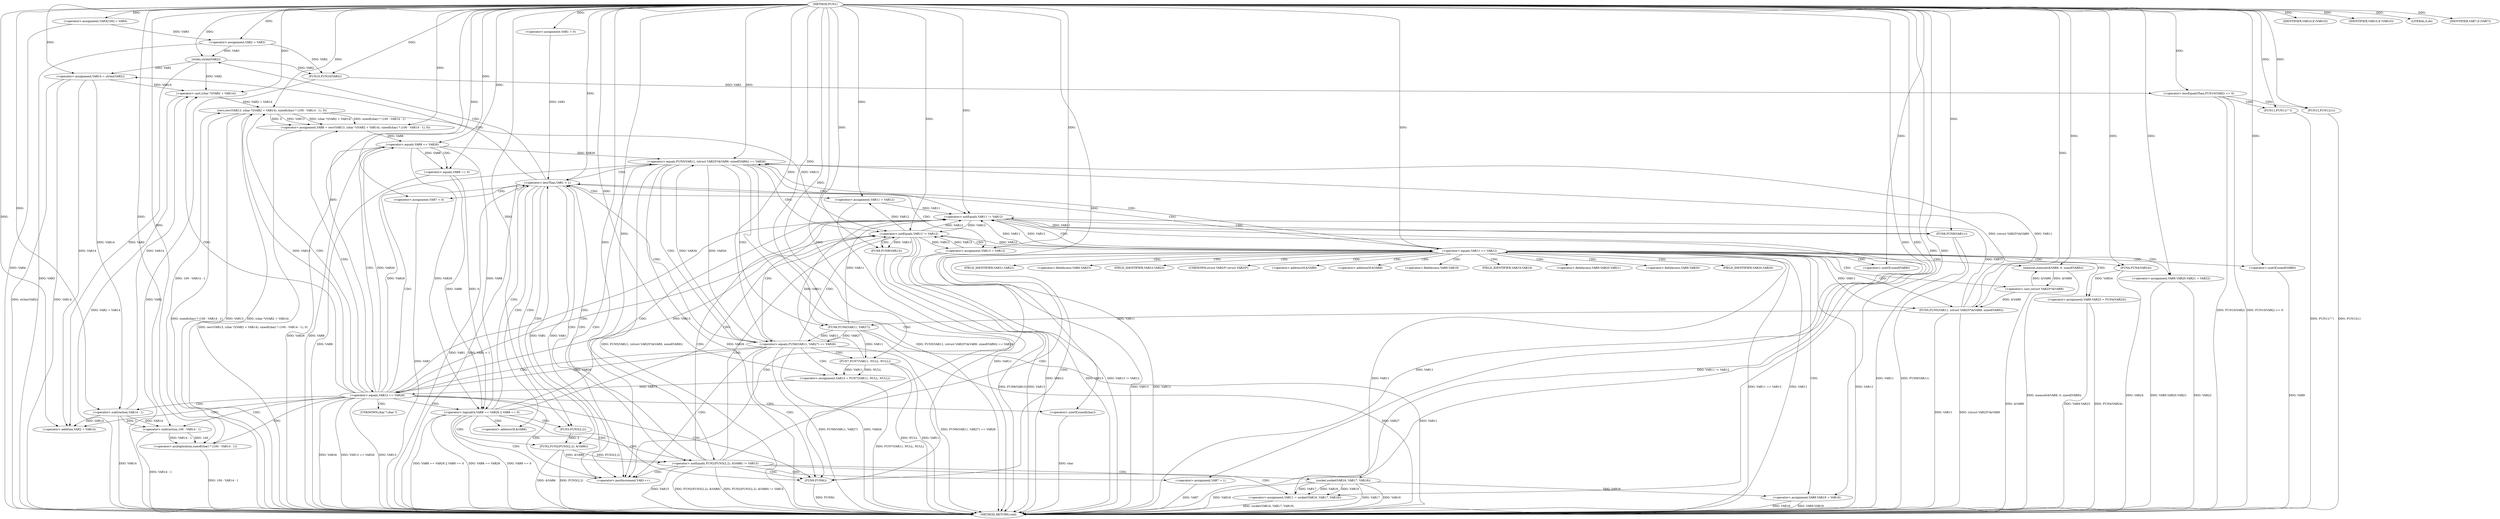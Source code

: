 digraph FUN1 {  
"1000100" [label = "(METHOD,FUN1)" ]
"1000291" [label = "(METHOD_RETURN,void)" ]
"1000105" [label = "(<operator>.assignment,VAR3[100] = VAR4)" ]
"1000108" [label = "(<operator>.assignment,VAR2 = VAR3)" ]
"1000112" [label = "(<operator>.assignment,VAR1 = 0)" ]
"1000115" [label = "(<operator>.lessThan,VAR1 < 1)" ]
"1000118" [label = "(<operator>.postIncrement,VAR1++)" ]
"1000124" [label = "(<operator>.assignment,VAR7 = 0)" ]
"1000131" [label = "(<operator>.assignment,VAR11 = VAR12)" ]
"1000135" [label = "(<operator>.assignment,VAR13 = VAR12)" ]
"1000139" [label = "(<operator>.assignment,VAR14 = strlen(VAR2))" ]
"1000141" [label = "(strlen,strlen(VAR2))" ]
"1000146" [label = "(<operator>.notEquals,FUN2(FUN3(2,2), &VAR6) != VAR15)" ]
"1000147" [label = "(FUN2,FUN2(FUN3(2,2), &VAR6))" ]
"1000148" [label = "(FUN3,FUN3(2,2))" ]
"1000156" [label = "(<operator>.assignment,VAR7 = 1)" ]
"1000159" [label = "(<operator>.assignment,VAR11 = socket(VAR16, VAR17, VAR18))" ]
"1000161" [label = "(socket,socket(VAR16, VAR17, VAR18))" ]
"1000166" [label = "(<operator>.equals,VAR11 == VAR12)" ]
"1000171" [label = "(memset,memset(&VAR9, 0, sizeof(VAR9)))" ]
"1000175" [label = "(<operator>.sizeOf,sizeof(VAR9))" ]
"1000177" [label = "(<operator>.assignment,VAR9.VAR19 = VAR16)" ]
"1000182" [label = "(<operator>.assignment,VAR9.VAR20.VAR21 = VAR22)" ]
"1000189" [label = "(<operator>.assignment,VAR9.VAR23 = FUN4(VAR24))" ]
"1000193" [label = "(FUN4,FUN4(VAR24))" ]
"1000196" [label = "(<operator>.equals,FUN5(VAR11, (struct VAR25*)&VAR9, sizeof(VAR9)) == VAR26)" ]
"1000197" [label = "(FUN5,FUN5(VAR11, (struct VAR25*)&VAR9, sizeof(VAR9)))" ]
"1000199" [label = "(<operator>.cast,(struct VAR25*)&VAR9)" ]
"1000203" [label = "(<operator>.sizeOf,sizeof(VAR9))" ]
"1000209" [label = "(<operator>.equals,FUN6(VAR11, VAR27) == VAR26)" ]
"1000210" [label = "(FUN6,FUN6(VAR11, VAR27))" ]
"1000216" [label = "(<operator>.assignment,VAR13 = FUN7(VAR11, NULL, NULL))" ]
"1000218" [label = "(FUN7,FUN7(VAR11, NULL, NULL))" ]
"1000223" [label = "(<operator>.equals,VAR13 == VAR26)" ]
"1000228" [label = "(<operator>.assignment,VAR8 = recv(VAR13, (char *)(VAR2 + VAR14), sizeof(char) * (100 - VAR14 - 1), 0))" ]
"1000230" [label = "(recv,recv(VAR13, (char *)(VAR2 + VAR14), sizeof(char) * (100 - VAR14 - 1), 0))" ]
"1000232" [label = "(<operator>.cast,(char *)(VAR2 + VAR14))" ]
"1000234" [label = "(<operator>.addition,VAR2 + VAR14)" ]
"1000237" [label = "(<operator>.multiplication,sizeof(char) * (100 - VAR14 - 1))" ]
"1000238" [label = "(<operator>.sizeOf,sizeof(char))" ]
"1000240" [label = "(<operator>.subtraction,100 - VAR14 - 1)" ]
"1000242" [label = "(<operator>.subtraction,VAR14 - 1)" ]
"1000247" [label = "(<operator>.logicalOr,VAR8 == VAR26 || VAR8 == 0)" ]
"1000248" [label = "(<operator>.equals,VAR8 == VAR26)" ]
"1000251" [label = "(<operator>.equals,VAR8 == 0)" ]
"1000257" [label = "(IDENTIFIER,VAR10,if (VAR10))" ]
"1000260" [label = "(IDENTIFIER,VAR10,if (VAR10))" ]
"1000262" [label = "(LITERAL,0,do)" ]
"1000264" [label = "(<operator>.notEquals,VAR11 != VAR12)" ]
"1000268" [label = "(FUN8,FUN8(VAR11))" ]
"1000271" [label = "(<operator>.notEquals,VAR13 != VAR12)" ]
"1000275" [label = "(FUN8,FUN8(VAR13))" ]
"1000278" [label = "(IDENTIFIER,VAR7,if (VAR7))" ]
"1000280" [label = "(FUN9,FUN9())" ]
"1000282" [label = "(<operator>.lessEqualsThan,FUN10(VAR2) <= 0)" ]
"1000283" [label = "(FUN10,FUN10(VAR2))" ]
"1000287" [label = "(FUN11,FUN11(\"\"))" ]
"1000289" [label = "(FUN12,FUN12(1))" ]
"1000151" [label = "(<operator>.addressOf,&VAR6)" ]
"1000172" [label = "(<operator>.addressOf,&VAR9)" ]
"1000178" [label = "(<operator>.fieldAccess,VAR9.VAR19)" ]
"1000180" [label = "(FIELD_IDENTIFIER,VAR19,VAR19)" ]
"1000183" [label = "(<operator>.fieldAccess,VAR9.VAR20.VAR21)" ]
"1000184" [label = "(<operator>.fieldAccess,VAR9.VAR20)" ]
"1000186" [label = "(FIELD_IDENTIFIER,VAR20,VAR20)" ]
"1000187" [label = "(FIELD_IDENTIFIER,VAR21,VAR21)" ]
"1000190" [label = "(<operator>.fieldAccess,VAR9.VAR23)" ]
"1000192" [label = "(FIELD_IDENTIFIER,VAR23,VAR23)" ]
"1000200" [label = "(UNKNOWN,struct VAR25*,struct VAR25*)" ]
"1000201" [label = "(<operator>.addressOf,&VAR9)" ]
"1000233" [label = "(UNKNOWN,char *,char *)" ]
  "1000223" -> "1000291"  [ label = "DDG: VAR26"] 
  "1000177" -> "1000291"  [ label = "DDG: VAR16"] 
  "1000147" -> "1000291"  [ label = "DDG: FUN3(2,2)"] 
  "1000146" -> "1000291"  [ label = "DDG: VAR15"] 
  "1000210" -> "1000291"  [ label = "DDG: VAR27"] 
  "1000196" -> "1000291"  [ label = "DDG: VAR26"] 
  "1000247" -> "1000291"  [ label = "DDG: VAR8 == VAR26"] 
  "1000182" -> "1000291"  [ label = "DDG: VAR22"] 
  "1000177" -> "1000291"  [ label = "DDG: VAR9.VAR19"] 
  "1000166" -> "1000291"  [ label = "DDG: VAR12"] 
  "1000161" -> "1000291"  [ label = "DDG: VAR18"] 
  "1000218" -> "1000291"  [ label = "DDG: NULL"] 
  "1000247" -> "1000291"  [ label = "DDG: VAR8 == 0"] 
  "1000124" -> "1000291"  [ label = "DDG: VAR7"] 
  "1000193" -> "1000291"  [ label = "DDG: VAR24"] 
  "1000199" -> "1000291"  [ label = "DDG: &VAR9"] 
  "1000223" -> "1000291"  [ label = "DDG: VAR13 == VAR26"] 
  "1000230" -> "1000291"  [ label = "DDG: sizeof(char) * (100 - VAR14 - 1)"] 
  "1000209" -> "1000291"  [ label = "DDG: FUN6(VAR11, VAR27) == VAR26"] 
  "1000282" -> "1000291"  [ label = "DDG: FUN10(VAR2) <= 0"] 
  "1000283" -> "1000291"  [ label = "DDG: VAR2"] 
  "1000209" -> "1000291"  [ label = "DDG: FUN6(VAR11, VAR27)"] 
  "1000105" -> "1000291"  [ label = "DDG: VAR4"] 
  "1000147" -> "1000291"  [ label = "DDG: &VAR6"] 
  "1000238" -> "1000291"  [ label = "DDG: char"] 
  "1000275" -> "1000291"  [ label = "DDG: FUN8(VAR13)"] 
  "1000280" -> "1000291"  [ label = "DDG: FUN9()"] 
  "1000189" -> "1000291"  [ label = "DDG: VAR9.VAR23"] 
  "1000156" -> "1000291"  [ label = "DDG: VAR7"] 
  "1000287" -> "1000291"  [ label = "DDG: FUN11(\"\")"] 
  "1000218" -> "1000291"  [ label = "DDG: VAR11"] 
  "1000237" -> "1000291"  [ label = "DDG: 100 - VAR14 - 1"] 
  "1000131" -> "1000291"  [ label = "DDG: VAR11"] 
  "1000139" -> "1000291"  [ label = "DDG: strlen(VAR2)"] 
  "1000139" -> "1000291"  [ label = "DDG: VAR14"] 
  "1000264" -> "1000291"  [ label = "DDG: VAR11"] 
  "1000268" -> "1000291"  [ label = "DDG: VAR11"] 
  "1000166" -> "1000291"  [ label = "DDG: VAR11 == VAR12"] 
  "1000268" -> "1000291"  [ label = "DDG: FUN8(VAR11)"] 
  "1000251" -> "1000291"  [ label = "DDG: VAR8"] 
  "1000166" -> "1000291"  [ label = "DDG: VAR11"] 
  "1000289" -> "1000291"  [ label = "DDG: FUN12(1)"] 
  "1000115" -> "1000291"  [ label = "DDG: VAR1 < 1"] 
  "1000264" -> "1000291"  [ label = "DDG: VAR11 != VAR12"] 
  "1000216" -> "1000291"  [ label = "DDG: FUN7(VAR11, NULL, NULL)"] 
  "1000230" -> "1000291"  [ label = "DDG: VAR13"] 
  "1000275" -> "1000291"  [ label = "DDG: VAR13"] 
  "1000196" -> "1000291"  [ label = "DDG: FUN5(VAR11, (struct VAR25*)&VAR9, sizeof(VAR9))"] 
  "1000197" -> "1000291"  [ label = "DDG: (struct VAR25*)&VAR9"] 
  "1000271" -> "1000291"  [ label = "DDG: VAR12"] 
  "1000230" -> "1000291"  [ label = "DDG: (char *)(VAR2 + VAR14)"] 
  "1000209" -> "1000291"  [ label = "DDG: VAR26"] 
  "1000189" -> "1000291"  [ label = "DDG: FUN4(VAR24)"] 
  "1000210" -> "1000291"  [ label = "DDG: VAR11"] 
  "1000108" -> "1000291"  [ label = "DDG: VAR3"] 
  "1000232" -> "1000291"  [ label = "DDG: VAR2 + VAR14"] 
  "1000228" -> "1000291"  [ label = "DDG: recv(VAR13, (char *)(VAR2 + VAR14), sizeof(char) * (100 - VAR14 - 1), 0)"] 
  "1000135" -> "1000291"  [ label = "DDG: VAR13"] 
  "1000240" -> "1000291"  [ label = "DDG: VAR14 - 1"] 
  "1000171" -> "1000291"  [ label = "DDG: memset(&VAR9, 0, sizeof(VAR9))"] 
  "1000248" -> "1000291"  [ label = "DDG: VAR26"] 
  "1000271" -> "1000291"  [ label = "DDG: VAR13"] 
  "1000161" -> "1000291"  [ label = "DDG: VAR17"] 
  "1000196" -> "1000291"  [ label = "DDG: FUN5(VAR11, (struct VAR25*)&VAR9, sizeof(VAR9)) == VAR26"] 
  "1000161" -> "1000291"  [ label = "DDG: VAR16"] 
  "1000282" -> "1000291"  [ label = "DDG: FUN10(VAR2)"] 
  "1000146" -> "1000291"  [ label = "DDG: FUN2(FUN3(2,2), &VAR6) != VAR15"] 
  "1000146" -> "1000291"  [ label = "DDG: FUN2(FUN3(2,2), &VAR6)"] 
  "1000159" -> "1000291"  [ label = "DDG: socket(VAR16, VAR17, VAR18)"] 
  "1000271" -> "1000291"  [ label = "DDG: VAR13 != VAR12"] 
  "1000115" -> "1000291"  [ label = "DDG: VAR1"] 
  "1000182" -> "1000291"  [ label = "DDG: VAR9.VAR20.VAR21"] 
  "1000135" -> "1000291"  [ label = "DDG: VAR12"] 
  "1000242" -> "1000291"  [ label = "DDG: VAR14"] 
  "1000247" -> "1000291"  [ label = "DDG: VAR8 == VAR26 || VAR8 == 0"] 
  "1000248" -> "1000291"  [ label = "DDG: VAR8"] 
  "1000223" -> "1000291"  [ label = "DDG: VAR13"] 
  "1000203" -> "1000291"  [ label = "DDG: VAR9"] 
  "1000197" -> "1000291"  [ label = "DDG: VAR11"] 
  "1000100" -> "1000105"  [ label = "DDG: "] 
  "1000105" -> "1000108"  [ label = "DDG: VAR3"] 
  "1000100" -> "1000108"  [ label = "DDG: "] 
  "1000100" -> "1000112"  [ label = "DDG: "] 
  "1000112" -> "1000115"  [ label = "DDG: VAR1"] 
  "1000118" -> "1000115"  [ label = "DDG: VAR1"] 
  "1000100" -> "1000115"  [ label = "DDG: "] 
  "1000115" -> "1000118"  [ label = "DDG: VAR1"] 
  "1000100" -> "1000118"  [ label = "DDG: "] 
  "1000100" -> "1000124"  [ label = "DDG: "] 
  "1000271" -> "1000131"  [ label = "DDG: VAR12"] 
  "1000100" -> "1000131"  [ label = "DDG: "] 
  "1000100" -> "1000135"  [ label = "DDG: "] 
  "1000271" -> "1000135"  [ label = "DDG: VAR12"] 
  "1000141" -> "1000139"  [ label = "DDG: VAR2"] 
  "1000100" -> "1000139"  [ label = "DDG: "] 
  "1000108" -> "1000141"  [ label = "DDG: VAR2"] 
  "1000100" -> "1000141"  [ label = "DDG: "] 
  "1000147" -> "1000146"  [ label = "DDG: FUN3(2,2)"] 
  "1000147" -> "1000146"  [ label = "DDG: &VAR6"] 
  "1000148" -> "1000147"  [ label = "DDG: 2"] 
  "1000100" -> "1000148"  [ label = "DDG: "] 
  "1000100" -> "1000146"  [ label = "DDG: "] 
  "1000100" -> "1000156"  [ label = "DDG: "] 
  "1000161" -> "1000159"  [ label = "DDG: VAR16"] 
  "1000161" -> "1000159"  [ label = "DDG: VAR17"] 
  "1000161" -> "1000159"  [ label = "DDG: VAR18"] 
  "1000100" -> "1000159"  [ label = "DDG: "] 
  "1000100" -> "1000161"  [ label = "DDG: "] 
  "1000159" -> "1000166"  [ label = "DDG: VAR11"] 
  "1000100" -> "1000166"  [ label = "DDG: "] 
  "1000271" -> "1000166"  [ label = "DDG: VAR12"] 
  "1000199" -> "1000171"  [ label = "DDG: &VAR9"] 
  "1000100" -> "1000171"  [ label = "DDG: "] 
  "1000100" -> "1000175"  [ label = "DDG: "] 
  "1000161" -> "1000177"  [ label = "DDG: VAR16"] 
  "1000100" -> "1000177"  [ label = "DDG: "] 
  "1000100" -> "1000182"  [ label = "DDG: "] 
  "1000193" -> "1000189"  [ label = "DDG: VAR24"] 
  "1000100" -> "1000193"  [ label = "DDG: "] 
  "1000197" -> "1000196"  [ label = "DDG: VAR11"] 
  "1000197" -> "1000196"  [ label = "DDG: (struct VAR25*)&VAR9"] 
  "1000166" -> "1000197"  [ label = "DDG: VAR11"] 
  "1000100" -> "1000197"  [ label = "DDG: "] 
  "1000199" -> "1000197"  [ label = "DDG: &VAR9"] 
  "1000171" -> "1000199"  [ label = "DDG: &VAR9"] 
  "1000100" -> "1000203"  [ label = "DDG: "] 
  "1000223" -> "1000196"  [ label = "DDG: VAR26"] 
  "1000209" -> "1000196"  [ label = "DDG: VAR26"] 
  "1000248" -> "1000196"  [ label = "DDG: VAR26"] 
  "1000100" -> "1000196"  [ label = "DDG: "] 
  "1000210" -> "1000209"  [ label = "DDG: VAR11"] 
  "1000210" -> "1000209"  [ label = "DDG: VAR27"] 
  "1000197" -> "1000210"  [ label = "DDG: VAR11"] 
  "1000100" -> "1000210"  [ label = "DDG: "] 
  "1000196" -> "1000209"  [ label = "DDG: VAR26"] 
  "1000100" -> "1000209"  [ label = "DDG: "] 
  "1000218" -> "1000216"  [ label = "DDG: VAR11"] 
  "1000218" -> "1000216"  [ label = "DDG: NULL"] 
  "1000100" -> "1000216"  [ label = "DDG: "] 
  "1000210" -> "1000218"  [ label = "DDG: VAR11"] 
  "1000100" -> "1000218"  [ label = "DDG: "] 
  "1000216" -> "1000223"  [ label = "DDG: VAR13"] 
  "1000100" -> "1000223"  [ label = "DDG: "] 
  "1000209" -> "1000223"  [ label = "DDG: VAR26"] 
  "1000230" -> "1000228"  [ label = "DDG: VAR13"] 
  "1000230" -> "1000228"  [ label = "DDG: (char *)(VAR2 + VAR14)"] 
  "1000230" -> "1000228"  [ label = "DDG: sizeof(char) * (100 - VAR14 - 1)"] 
  "1000230" -> "1000228"  [ label = "DDG: 0"] 
  "1000100" -> "1000228"  [ label = "DDG: "] 
  "1000223" -> "1000230"  [ label = "DDG: VAR13"] 
  "1000100" -> "1000230"  [ label = "DDG: "] 
  "1000232" -> "1000230"  [ label = "DDG: VAR2 + VAR14"] 
  "1000141" -> "1000232"  [ label = "DDG: VAR2"] 
  "1000100" -> "1000232"  [ label = "DDG: "] 
  "1000139" -> "1000232"  [ label = "DDG: VAR14"] 
  "1000242" -> "1000232"  [ label = "DDG: VAR14"] 
  "1000141" -> "1000234"  [ label = "DDG: VAR2"] 
  "1000100" -> "1000234"  [ label = "DDG: "] 
  "1000139" -> "1000234"  [ label = "DDG: VAR14"] 
  "1000242" -> "1000234"  [ label = "DDG: VAR14"] 
  "1000237" -> "1000230"  [ label = "DDG: 100 - VAR14 - 1"] 
  "1000100" -> "1000237"  [ label = "DDG: "] 
  "1000100" -> "1000238"  [ label = "DDG: "] 
  "1000240" -> "1000237"  [ label = "DDG: 100"] 
  "1000240" -> "1000237"  [ label = "DDG: VAR14 - 1"] 
  "1000100" -> "1000240"  [ label = "DDG: "] 
  "1000242" -> "1000240"  [ label = "DDG: VAR14"] 
  "1000242" -> "1000240"  [ label = "DDG: 1"] 
  "1000100" -> "1000242"  [ label = "DDG: "] 
  "1000139" -> "1000242"  [ label = "DDG: VAR14"] 
  "1000248" -> "1000247"  [ label = "DDG: VAR8"] 
  "1000248" -> "1000247"  [ label = "DDG: VAR26"] 
  "1000228" -> "1000248"  [ label = "DDG: VAR8"] 
  "1000100" -> "1000248"  [ label = "DDG: "] 
  "1000223" -> "1000248"  [ label = "DDG: VAR26"] 
  "1000251" -> "1000247"  [ label = "DDG: VAR8"] 
  "1000251" -> "1000247"  [ label = "DDG: 0"] 
  "1000248" -> "1000251"  [ label = "DDG: VAR8"] 
  "1000100" -> "1000251"  [ label = "DDG: "] 
  "1000100" -> "1000257"  [ label = "DDG: "] 
  "1000100" -> "1000260"  [ label = "DDG: "] 
  "1000100" -> "1000262"  [ label = "DDG: "] 
  "1000218" -> "1000264"  [ label = "DDG: VAR11"] 
  "1000131" -> "1000264"  [ label = "DDG: VAR11"] 
  "1000166" -> "1000264"  [ label = "DDG: VAR11"] 
  "1000210" -> "1000264"  [ label = "DDG: VAR11"] 
  "1000197" -> "1000264"  [ label = "DDG: VAR11"] 
  "1000100" -> "1000264"  [ label = "DDG: "] 
  "1000166" -> "1000264"  [ label = "DDG: VAR12"] 
  "1000271" -> "1000264"  [ label = "DDG: VAR12"] 
  "1000264" -> "1000268"  [ label = "DDG: VAR11"] 
  "1000100" -> "1000268"  [ label = "DDG: "] 
  "1000230" -> "1000271"  [ label = "DDG: VAR13"] 
  "1000135" -> "1000271"  [ label = "DDG: VAR13"] 
  "1000223" -> "1000271"  [ label = "DDG: VAR13"] 
  "1000100" -> "1000271"  [ label = "DDG: "] 
  "1000264" -> "1000271"  [ label = "DDG: VAR12"] 
  "1000271" -> "1000275"  [ label = "DDG: VAR13"] 
  "1000100" -> "1000275"  [ label = "DDG: "] 
  "1000100" -> "1000278"  [ label = "DDG: "] 
  "1000100" -> "1000280"  [ label = "DDG: "] 
  "1000283" -> "1000282"  [ label = "DDG: VAR2"] 
  "1000141" -> "1000283"  [ label = "DDG: VAR2"] 
  "1000108" -> "1000283"  [ label = "DDG: VAR2"] 
  "1000100" -> "1000283"  [ label = "DDG: "] 
  "1000100" -> "1000282"  [ label = "DDG: "] 
  "1000100" -> "1000287"  [ label = "DDG: "] 
  "1000100" -> "1000289"  [ label = "DDG: "] 
  "1000115" -> "1000141"  [ label = "CDG: "] 
  "1000115" -> "1000139"  [ label = "CDG: "] 
  "1000115" -> "1000148"  [ label = "CDG: "] 
  "1000115" -> "1000151"  [ label = "CDG: "] 
  "1000115" -> "1000146"  [ label = "CDG: "] 
  "1000115" -> "1000135"  [ label = "CDG: "] 
  "1000115" -> "1000131"  [ label = "CDG: "] 
  "1000115" -> "1000124"  [ label = "CDG: "] 
  "1000115" -> "1000147"  [ label = "CDG: "] 
  "1000146" -> "1000156"  [ label = "CDG: "] 
  "1000146" -> "1000161"  [ label = "CDG: "] 
  "1000146" -> "1000166"  [ label = "CDG: "] 
  "1000146" -> "1000159"  [ label = "CDG: "] 
  "1000146" -> "1000118"  [ label = "CDG: "] 
  "1000146" -> "1000271"  [ label = "CDG: "] 
  "1000146" -> "1000264"  [ label = "CDG: "] 
  "1000146" -> "1000115"  [ label = "CDG: "] 
  "1000146" -> "1000280"  [ label = "CDG: "] 
  "1000166" -> "1000200"  [ label = "CDG: "] 
  "1000166" -> "1000199"  [ label = "CDG: "] 
  "1000166" -> "1000182"  [ label = "CDG: "] 
  "1000166" -> "1000197"  [ label = "CDG: "] 
  "1000166" -> "1000180"  [ label = "CDG: "] 
  "1000166" -> "1000183"  [ label = "CDG: "] 
  "1000166" -> "1000190"  [ label = "CDG: "] 
  "1000166" -> "1000175"  [ label = "CDG: "] 
  "1000166" -> "1000201"  [ label = "CDG: "] 
  "1000166" -> "1000192"  [ label = "CDG: "] 
  "1000166" -> "1000187"  [ label = "CDG: "] 
  "1000166" -> "1000186"  [ label = "CDG: "] 
  "1000166" -> "1000172"  [ label = "CDG: "] 
  "1000166" -> "1000189"  [ label = "CDG: "] 
  "1000166" -> "1000196"  [ label = "CDG: "] 
  "1000166" -> "1000178"  [ label = "CDG: "] 
  "1000166" -> "1000203"  [ label = "CDG: "] 
  "1000166" -> "1000171"  [ label = "CDG: "] 
  "1000166" -> "1000193"  [ label = "CDG: "] 
  "1000166" -> "1000184"  [ label = "CDG: "] 
  "1000166" -> "1000177"  [ label = "CDG: "] 
  "1000166" -> "1000118"  [ label = "CDG: "] 
  "1000166" -> "1000271"  [ label = "CDG: "] 
  "1000166" -> "1000264"  [ label = "CDG: "] 
  "1000166" -> "1000115"  [ label = "CDG: "] 
  "1000166" -> "1000280"  [ label = "CDG: "] 
  "1000196" -> "1000210"  [ label = "CDG: "] 
  "1000196" -> "1000209"  [ label = "CDG: "] 
  "1000196" -> "1000118"  [ label = "CDG: "] 
  "1000196" -> "1000271"  [ label = "CDG: "] 
  "1000196" -> "1000264"  [ label = "CDG: "] 
  "1000196" -> "1000115"  [ label = "CDG: "] 
  "1000196" -> "1000280"  [ label = "CDG: "] 
  "1000209" -> "1000216"  [ label = "CDG: "] 
  "1000209" -> "1000218"  [ label = "CDG: "] 
  "1000209" -> "1000223"  [ label = "CDG: "] 
  "1000209" -> "1000118"  [ label = "CDG: "] 
  "1000209" -> "1000271"  [ label = "CDG: "] 
  "1000209" -> "1000264"  [ label = "CDG: "] 
  "1000209" -> "1000115"  [ label = "CDG: "] 
  "1000209" -> "1000280"  [ label = "CDG: "] 
  "1000223" -> "1000238"  [ label = "CDG: "] 
  "1000223" -> "1000233"  [ label = "CDG: "] 
  "1000223" -> "1000242"  [ label = "CDG: "] 
  "1000223" -> "1000248"  [ label = "CDG: "] 
  "1000223" -> "1000240"  [ label = "CDG: "] 
  "1000223" -> "1000232"  [ label = "CDG: "] 
  "1000223" -> "1000247"  [ label = "CDG: "] 
  "1000223" -> "1000230"  [ label = "CDG: "] 
  "1000223" -> "1000234"  [ label = "CDG: "] 
  "1000223" -> "1000237"  [ label = "CDG: "] 
  "1000223" -> "1000228"  [ label = "CDG: "] 
  "1000223" -> "1000118"  [ label = "CDG: "] 
  "1000223" -> "1000271"  [ label = "CDG: "] 
  "1000223" -> "1000264"  [ label = "CDG: "] 
  "1000223" -> "1000115"  [ label = "CDG: "] 
  "1000223" -> "1000280"  [ label = "CDG: "] 
  "1000247" -> "1000118"  [ label = "CDG: "] 
  "1000247" -> "1000271"  [ label = "CDG: "] 
  "1000247" -> "1000264"  [ label = "CDG: "] 
  "1000247" -> "1000115"  [ label = "CDG: "] 
  "1000247" -> "1000280"  [ label = "CDG: "] 
  "1000247" -> "1000148"  [ label = "CDG: "] 
  "1000247" -> "1000151"  [ label = "CDG: "] 
  "1000247" -> "1000146"  [ label = "CDG: "] 
  "1000247" -> "1000147"  [ label = "CDG: "] 
  "1000248" -> "1000251"  [ label = "CDG: "] 
  "1000264" -> "1000268"  [ label = "CDG: "] 
  "1000271" -> "1000275"  [ label = "CDG: "] 
  "1000282" -> "1000289"  [ label = "CDG: "] 
  "1000282" -> "1000287"  [ label = "CDG: "] 
}
